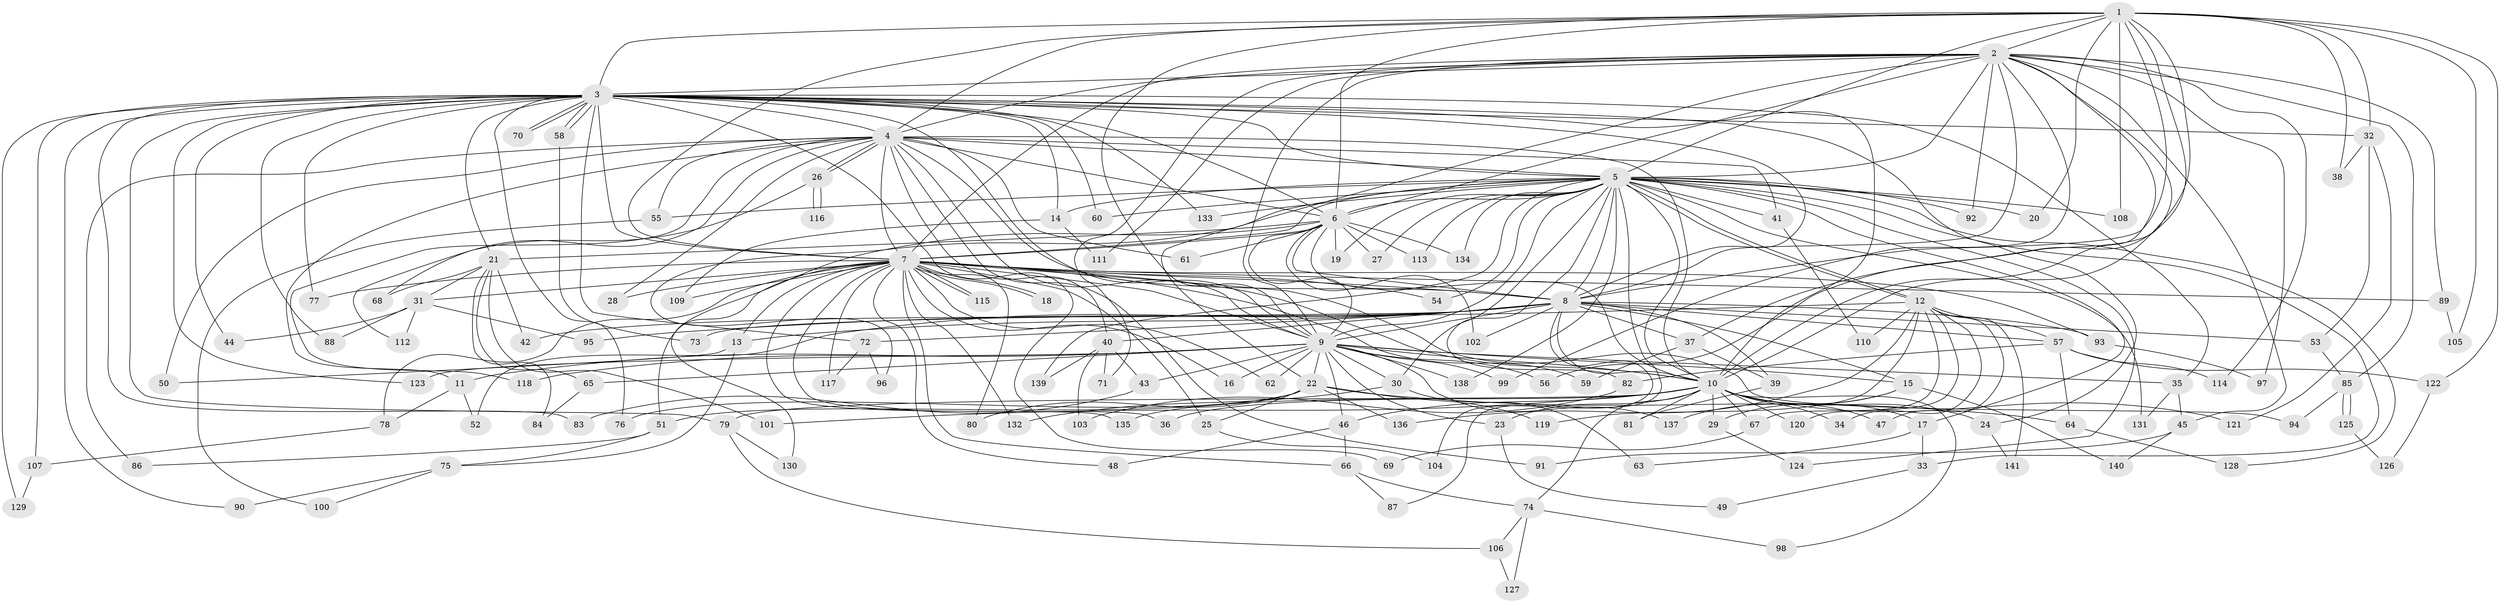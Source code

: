 // Generated by graph-tools (version 1.1) at 2025/25/03/09/25 03:25:49]
// undirected, 141 vertices, 307 edges
graph export_dot {
graph [start="1"]
  node [color=gray90,style=filled];
  1;
  2;
  3;
  4;
  5;
  6;
  7;
  8;
  9;
  10;
  11;
  12;
  13;
  14;
  15;
  16;
  17;
  18;
  19;
  20;
  21;
  22;
  23;
  24;
  25;
  26;
  27;
  28;
  29;
  30;
  31;
  32;
  33;
  34;
  35;
  36;
  37;
  38;
  39;
  40;
  41;
  42;
  43;
  44;
  45;
  46;
  47;
  48;
  49;
  50;
  51;
  52;
  53;
  54;
  55;
  56;
  57;
  58;
  59;
  60;
  61;
  62;
  63;
  64;
  65;
  66;
  67;
  68;
  69;
  70;
  71;
  72;
  73;
  74;
  75;
  76;
  77;
  78;
  79;
  80;
  81;
  82;
  83;
  84;
  85;
  86;
  87;
  88;
  89;
  90;
  91;
  92;
  93;
  94;
  95;
  96;
  97;
  98;
  99;
  100;
  101;
  102;
  103;
  104;
  105;
  106;
  107;
  108;
  109;
  110;
  111;
  112;
  113;
  114;
  115;
  116;
  117;
  118;
  119;
  120;
  121;
  122;
  123;
  124;
  125;
  126;
  127;
  128;
  129;
  130;
  131;
  132;
  133;
  134;
  135;
  136;
  137;
  138;
  139;
  140;
  141;
  1 -- 2;
  1 -- 3;
  1 -- 4;
  1 -- 5;
  1 -- 6;
  1 -- 7;
  1 -- 8;
  1 -- 9;
  1 -- 10;
  1 -- 20;
  1 -- 32;
  1 -- 37;
  1 -- 38;
  1 -- 105;
  1 -- 108;
  1 -- 122;
  2 -- 3;
  2 -- 4;
  2 -- 5;
  2 -- 6;
  2 -- 7;
  2 -- 8;
  2 -- 9;
  2 -- 10;
  2 -- 22;
  2 -- 45;
  2 -- 56;
  2 -- 71;
  2 -- 85;
  2 -- 89;
  2 -- 92;
  2 -- 97;
  2 -- 99;
  2 -- 111;
  2 -- 114;
  3 -- 4;
  3 -- 5;
  3 -- 6;
  3 -- 7;
  3 -- 8;
  3 -- 9;
  3 -- 10;
  3 -- 14;
  3 -- 21;
  3 -- 24;
  3 -- 32;
  3 -- 35;
  3 -- 44;
  3 -- 58;
  3 -- 58;
  3 -- 60;
  3 -- 69;
  3 -- 70;
  3 -- 70;
  3 -- 72;
  3 -- 76;
  3 -- 77;
  3 -- 79;
  3 -- 83;
  3 -- 88;
  3 -- 90;
  3 -- 107;
  3 -- 123;
  3 -- 129;
  3 -- 133;
  4 -- 5;
  4 -- 6;
  4 -- 7;
  4 -- 8;
  4 -- 9;
  4 -- 10;
  4 -- 11;
  4 -- 26;
  4 -- 26;
  4 -- 28;
  4 -- 40;
  4 -- 41;
  4 -- 50;
  4 -- 55;
  4 -- 61;
  4 -- 68;
  4 -- 86;
  4 -- 91;
  4 -- 118;
  5 -- 6;
  5 -- 7;
  5 -- 8;
  5 -- 9;
  5 -- 10;
  5 -- 12;
  5 -- 12;
  5 -- 14;
  5 -- 17;
  5 -- 19;
  5 -- 20;
  5 -- 27;
  5 -- 30;
  5 -- 33;
  5 -- 41;
  5 -- 54;
  5 -- 55;
  5 -- 60;
  5 -- 82;
  5 -- 87;
  5 -- 92;
  5 -- 96;
  5 -- 108;
  5 -- 113;
  5 -- 124;
  5 -- 128;
  5 -- 131;
  5 -- 133;
  5 -- 134;
  5 -- 138;
  5 -- 139;
  6 -- 7;
  6 -- 8;
  6 -- 9;
  6 -- 10;
  6 -- 19;
  6 -- 21;
  6 -- 27;
  6 -- 61;
  6 -- 102;
  6 -- 113;
  6 -- 130;
  6 -- 134;
  7 -- 8;
  7 -- 9;
  7 -- 10;
  7 -- 13;
  7 -- 16;
  7 -- 18;
  7 -- 18;
  7 -- 25;
  7 -- 28;
  7 -- 31;
  7 -- 36;
  7 -- 48;
  7 -- 51;
  7 -- 54;
  7 -- 59;
  7 -- 62;
  7 -- 66;
  7 -- 77;
  7 -- 78;
  7 -- 80;
  7 -- 89;
  7 -- 93;
  7 -- 94;
  7 -- 109;
  7 -- 115;
  7 -- 115;
  7 -- 117;
  7 -- 132;
  7 -- 135;
  8 -- 9;
  8 -- 10;
  8 -- 13;
  8 -- 15;
  8 -- 37;
  8 -- 39;
  8 -- 40;
  8 -- 42;
  8 -- 52;
  8 -- 53;
  8 -- 57;
  8 -- 72;
  8 -- 73;
  8 -- 93;
  8 -- 102;
  8 -- 104;
  9 -- 10;
  9 -- 11;
  9 -- 15;
  9 -- 16;
  9 -- 22;
  9 -- 23;
  9 -- 30;
  9 -- 35;
  9 -- 43;
  9 -- 46;
  9 -- 56;
  9 -- 62;
  9 -- 65;
  9 -- 99;
  9 -- 118;
  9 -- 123;
  9 -- 137;
  9 -- 138;
  10 -- 17;
  10 -- 23;
  10 -- 24;
  10 -- 29;
  10 -- 34;
  10 -- 36;
  10 -- 46;
  10 -- 47;
  10 -- 67;
  10 -- 74;
  10 -- 79;
  10 -- 81;
  10 -- 98;
  10 -- 101;
  10 -- 120;
  10 -- 121;
  10 -- 135;
  11 -- 52;
  11 -- 78;
  12 -- 34;
  12 -- 47;
  12 -- 57;
  12 -- 67;
  12 -- 95;
  12 -- 110;
  12 -- 119;
  12 -- 120;
  12 -- 136;
  12 -- 141;
  13 -- 50;
  13 -- 75;
  14 -- 109;
  14 -- 111;
  15 -- 29;
  15 -- 137;
  15 -- 140;
  17 -- 33;
  17 -- 63;
  21 -- 31;
  21 -- 42;
  21 -- 65;
  21 -- 68;
  21 -- 84;
  21 -- 101;
  22 -- 25;
  22 -- 51;
  22 -- 64;
  22 -- 76;
  22 -- 80;
  22 -- 119;
  22 -- 136;
  23 -- 49;
  24 -- 141;
  25 -- 104;
  26 -- 112;
  26 -- 116;
  26 -- 116;
  29 -- 124;
  30 -- 63;
  30 -- 132;
  31 -- 44;
  31 -- 88;
  31 -- 95;
  31 -- 112;
  32 -- 38;
  32 -- 53;
  32 -- 121;
  33 -- 49;
  35 -- 45;
  35 -- 131;
  37 -- 39;
  37 -- 59;
  39 -- 81;
  40 -- 43;
  40 -- 71;
  40 -- 103;
  40 -- 139;
  41 -- 110;
  43 -- 83;
  45 -- 91;
  45 -- 140;
  46 -- 48;
  46 -- 66;
  51 -- 75;
  51 -- 86;
  53 -- 85;
  55 -- 100;
  57 -- 64;
  57 -- 82;
  57 -- 114;
  57 -- 122;
  58 -- 73;
  64 -- 128;
  65 -- 84;
  66 -- 74;
  66 -- 87;
  67 -- 69;
  72 -- 96;
  72 -- 117;
  74 -- 98;
  74 -- 106;
  74 -- 127;
  75 -- 90;
  75 -- 100;
  78 -- 107;
  79 -- 106;
  79 -- 130;
  82 -- 103;
  85 -- 94;
  85 -- 125;
  85 -- 125;
  89 -- 105;
  93 -- 97;
  106 -- 127;
  107 -- 129;
  122 -- 126;
  125 -- 126;
}
